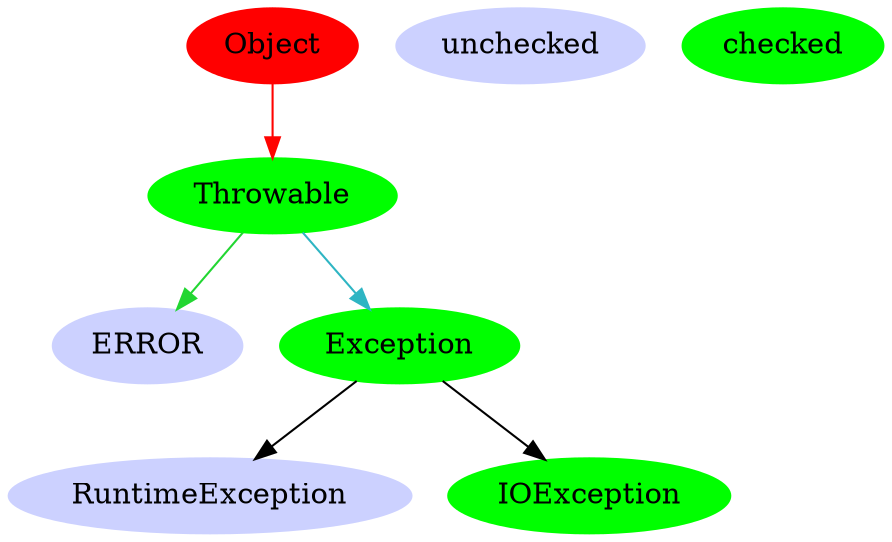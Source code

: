digraph except {
	ratio = fill;
	node [style=filled];
	Object -> Throwable [color="0.002 0.999 0.999"];
	Throwable -> ERROR [color="0.348 0.839 0.839"];
	Throwable -> Exception [color="0.515 0.762 0.762"];
        Exception -> RuntimeException;
        Exception -> IOException;


Object [color="red"];
Throwable [color="green"];
ERROR [color="0.650 0.200 1.000"];
Exception [color="green"];
IOException [color="green"];
RuntimeException [color="0.650 0.200 1.000"];

unchecked [color="0.650 0.200 1.000"];
checked [color="green"];

}



